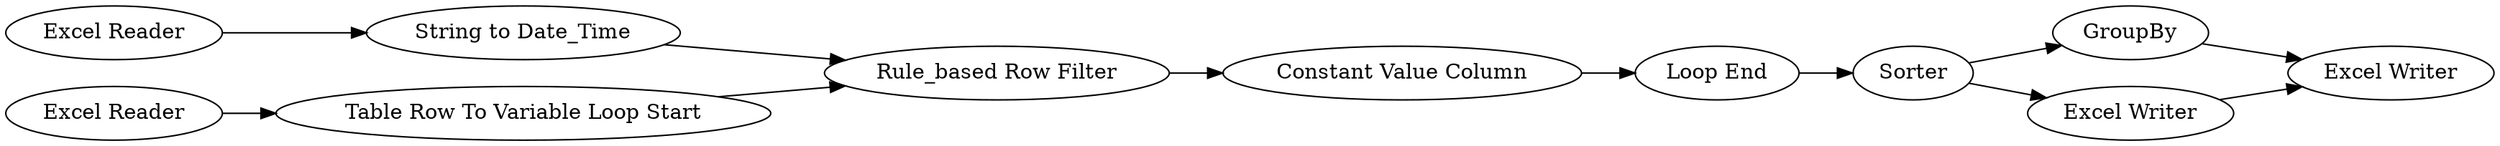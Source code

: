 digraph {
	1 [label="Excel Reader"]
	2 [label="Excel Reader"]
	3 [label="String to Date_Time"]
	5 [label="Table Row To Variable Loop Start"]
	7 [label="Rule_based Row Filter"]
	8 [label="Constant Value Column"]
	9 [label="Loop End"]
	10 [label=Sorter]
	11 [label=GroupBy]
	12 [label="Excel Writer"]
	13 [label="Excel Writer"]
	1 -> 3
	2 -> 5
	3 -> 7
	5 -> 7
	7 -> 8
	8 -> 9
	9 -> 10
	10 -> 11
	10 -> 12
	11 -> 13
	12 -> 13
	rankdir=LR
}
